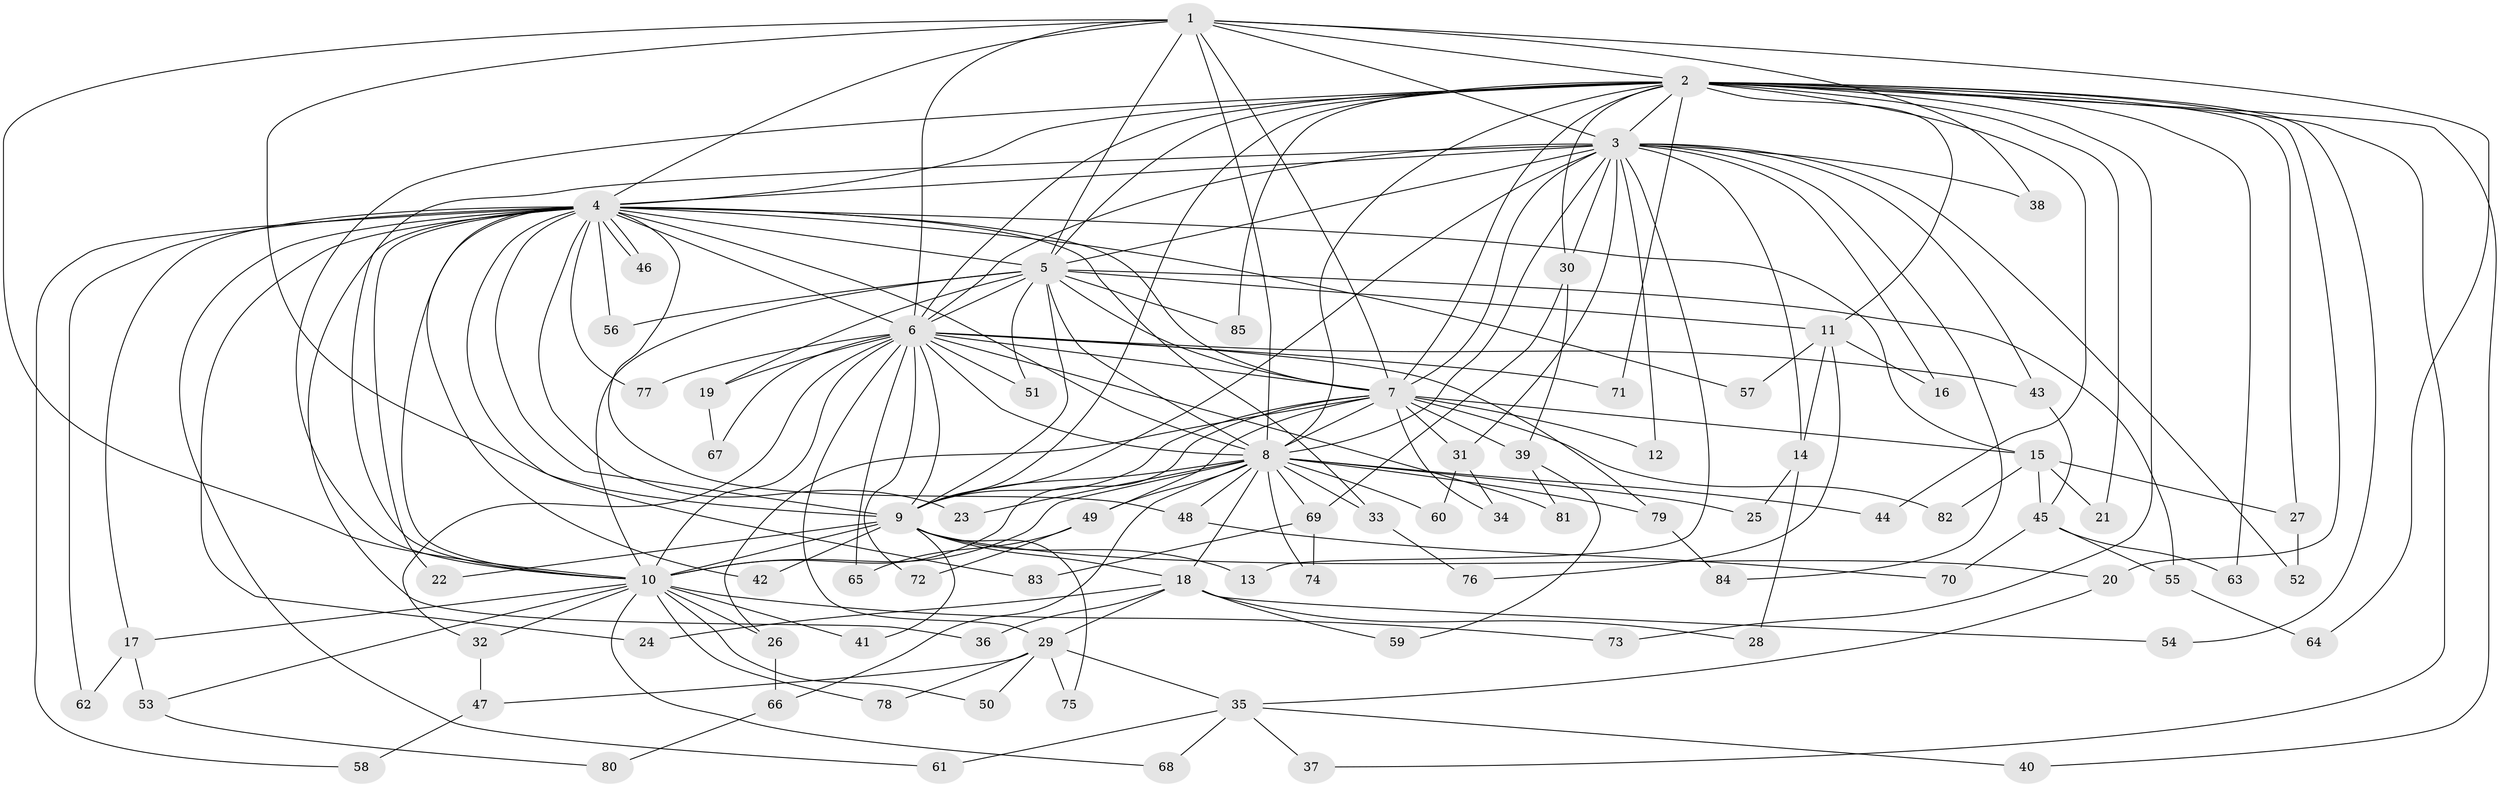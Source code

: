 // Generated by graph-tools (version 1.1) at 2025/49/03/09/25 03:49:42]
// undirected, 85 vertices, 195 edges
graph export_dot {
graph [start="1"]
  node [color=gray90,style=filled];
  1;
  2;
  3;
  4;
  5;
  6;
  7;
  8;
  9;
  10;
  11;
  12;
  13;
  14;
  15;
  16;
  17;
  18;
  19;
  20;
  21;
  22;
  23;
  24;
  25;
  26;
  27;
  28;
  29;
  30;
  31;
  32;
  33;
  34;
  35;
  36;
  37;
  38;
  39;
  40;
  41;
  42;
  43;
  44;
  45;
  46;
  47;
  48;
  49;
  50;
  51;
  52;
  53;
  54;
  55;
  56;
  57;
  58;
  59;
  60;
  61;
  62;
  63;
  64;
  65;
  66;
  67;
  68;
  69;
  70;
  71;
  72;
  73;
  74;
  75;
  76;
  77;
  78;
  79;
  80;
  81;
  82;
  83;
  84;
  85;
  1 -- 2;
  1 -- 3;
  1 -- 4;
  1 -- 5;
  1 -- 6;
  1 -- 7;
  1 -- 8;
  1 -- 9;
  1 -- 10;
  1 -- 38;
  1 -- 64;
  2 -- 3;
  2 -- 4;
  2 -- 5;
  2 -- 6;
  2 -- 7;
  2 -- 8;
  2 -- 9;
  2 -- 10;
  2 -- 11;
  2 -- 20;
  2 -- 21;
  2 -- 27;
  2 -- 30;
  2 -- 37;
  2 -- 40;
  2 -- 44;
  2 -- 54;
  2 -- 63;
  2 -- 71;
  2 -- 73;
  2 -- 85;
  3 -- 4;
  3 -- 5;
  3 -- 6;
  3 -- 7;
  3 -- 8;
  3 -- 9;
  3 -- 10;
  3 -- 12;
  3 -- 13;
  3 -- 14;
  3 -- 16;
  3 -- 30;
  3 -- 31;
  3 -- 38;
  3 -- 43;
  3 -- 52;
  3 -- 84;
  4 -- 5;
  4 -- 6;
  4 -- 7;
  4 -- 8;
  4 -- 9;
  4 -- 10;
  4 -- 15;
  4 -- 17;
  4 -- 22;
  4 -- 23;
  4 -- 24;
  4 -- 33;
  4 -- 36;
  4 -- 42;
  4 -- 46;
  4 -- 46;
  4 -- 48;
  4 -- 56;
  4 -- 57;
  4 -- 58;
  4 -- 61;
  4 -- 62;
  4 -- 77;
  4 -- 83;
  5 -- 6;
  5 -- 7;
  5 -- 8;
  5 -- 9;
  5 -- 10;
  5 -- 11;
  5 -- 19;
  5 -- 51;
  5 -- 55;
  5 -- 56;
  5 -- 85;
  6 -- 7;
  6 -- 8;
  6 -- 9;
  6 -- 10;
  6 -- 19;
  6 -- 29;
  6 -- 32;
  6 -- 43;
  6 -- 51;
  6 -- 65;
  6 -- 67;
  6 -- 71;
  6 -- 72;
  6 -- 77;
  6 -- 79;
  6 -- 81;
  7 -- 8;
  7 -- 9;
  7 -- 10;
  7 -- 12;
  7 -- 15;
  7 -- 26;
  7 -- 31;
  7 -- 34;
  7 -- 39;
  7 -- 49;
  7 -- 82;
  8 -- 9;
  8 -- 10;
  8 -- 18;
  8 -- 23;
  8 -- 25;
  8 -- 33;
  8 -- 44;
  8 -- 48;
  8 -- 49;
  8 -- 60;
  8 -- 66;
  8 -- 69;
  8 -- 74;
  8 -- 79;
  9 -- 10;
  9 -- 13;
  9 -- 18;
  9 -- 20;
  9 -- 22;
  9 -- 41;
  9 -- 42;
  9 -- 75;
  10 -- 17;
  10 -- 26;
  10 -- 32;
  10 -- 41;
  10 -- 50;
  10 -- 53;
  10 -- 68;
  10 -- 73;
  10 -- 78;
  11 -- 14;
  11 -- 16;
  11 -- 57;
  11 -- 76;
  14 -- 25;
  14 -- 28;
  15 -- 21;
  15 -- 27;
  15 -- 45;
  15 -- 82;
  17 -- 53;
  17 -- 62;
  18 -- 24;
  18 -- 28;
  18 -- 29;
  18 -- 36;
  18 -- 54;
  18 -- 59;
  19 -- 67;
  20 -- 35;
  26 -- 66;
  27 -- 52;
  29 -- 35;
  29 -- 47;
  29 -- 50;
  29 -- 75;
  29 -- 78;
  30 -- 39;
  30 -- 69;
  31 -- 34;
  31 -- 60;
  32 -- 47;
  33 -- 76;
  35 -- 37;
  35 -- 40;
  35 -- 61;
  35 -- 68;
  39 -- 59;
  39 -- 81;
  43 -- 45;
  45 -- 55;
  45 -- 63;
  45 -- 70;
  47 -- 58;
  48 -- 70;
  49 -- 65;
  49 -- 72;
  53 -- 80;
  55 -- 64;
  66 -- 80;
  69 -- 74;
  69 -- 83;
  79 -- 84;
}
